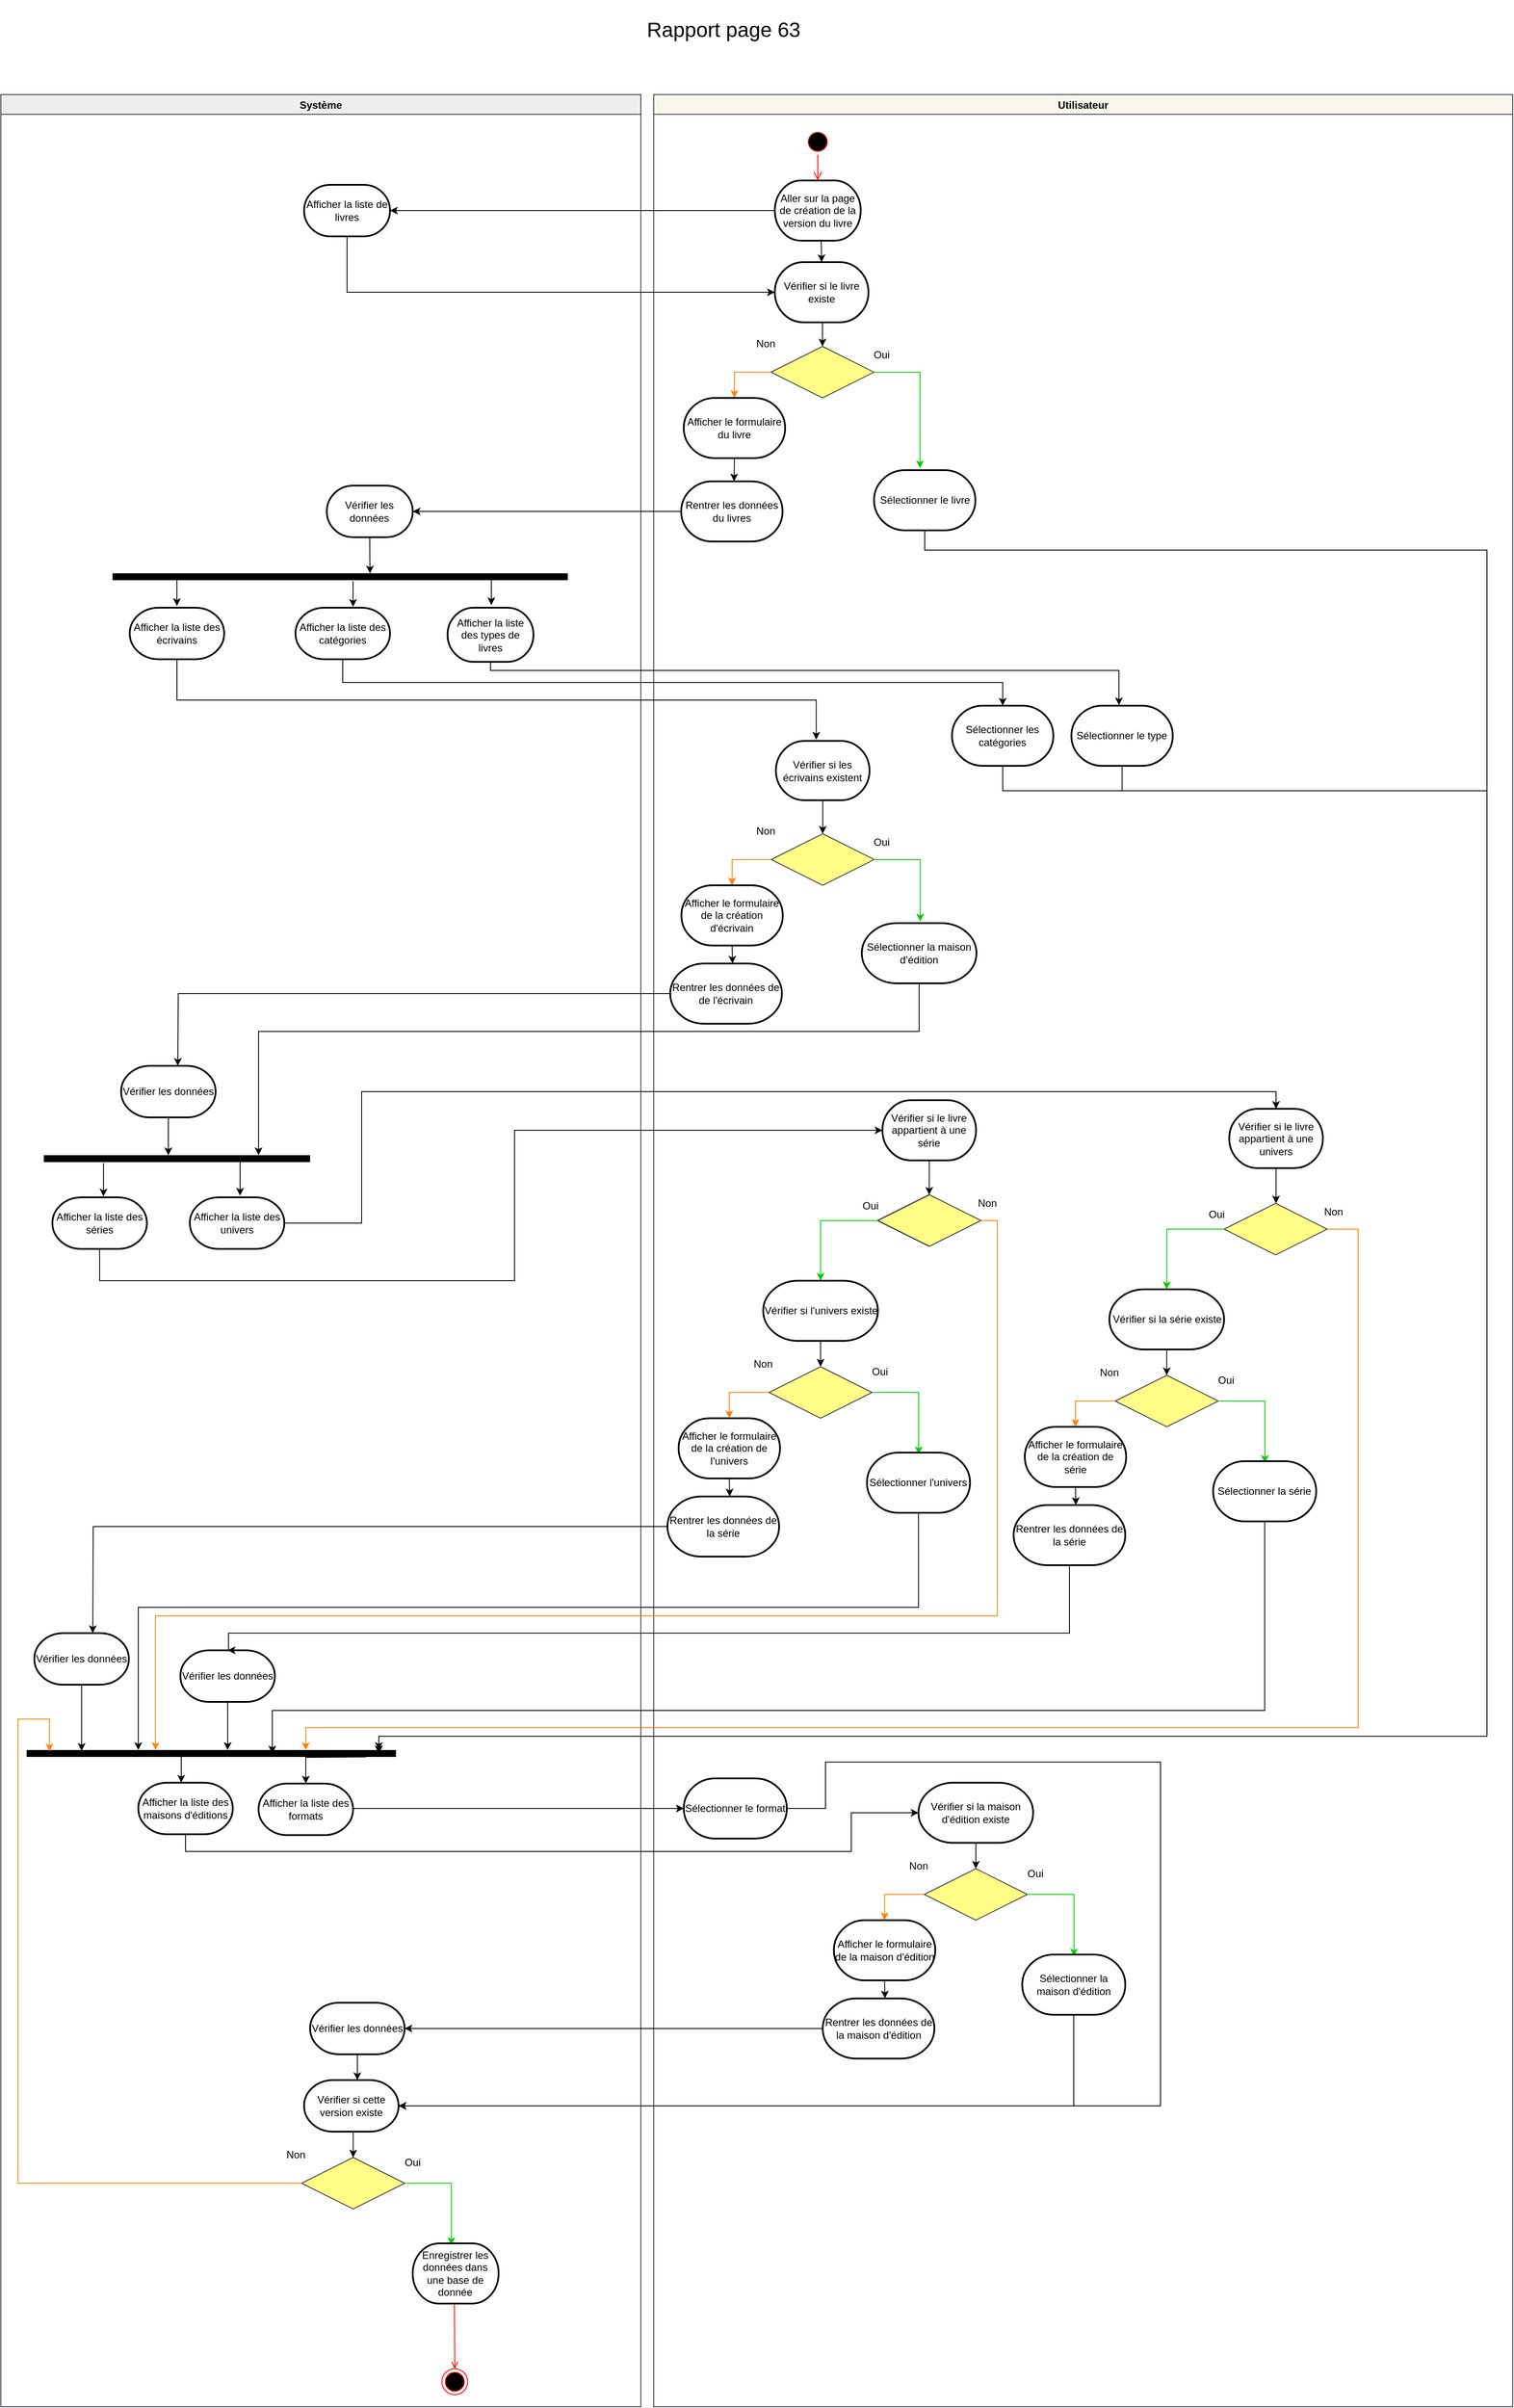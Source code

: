 <mxfile version="20.8.23" type="github">
  <diagram id="vqC2mFW4HvGlkNuLK0up" name="Page-1">
    <mxGraphModel dx="3012" dy="809" grid="1" gridSize="10" guides="1" tooltips="1" connect="1" arrows="1" fold="1" page="1" pageScale="1" pageWidth="1169" pageHeight="1654" math="0" shadow="0">
      <root>
        <mxCell id="0" />
        <mxCell id="1" parent="0" />
        <mxCell id="XFr-2iS9YjRfgRAXZtEG-104" value="Système" style="swimlane;strokeWidth=1;startSize=23;fillColor=#eeeeee;strokeColor=#36393d;gradientColor=none;swimlaneFillColor=default;" parent="1" vertex="1">
          <mxGeometry x="-130" y="280" width="745" height="2690" as="geometry" />
        </mxCell>
        <mxCell id="-LpXlav8uHPvm0gaR7sH-255" value="Afficher la liste de livres" style="strokeWidth=2;html=1;shape=mxgraph.flowchart.terminator;whiteSpace=wrap;" parent="XFr-2iS9YjRfgRAXZtEG-104" vertex="1">
          <mxGeometry x="353" y="105" width="100" height="60" as="geometry" />
        </mxCell>
        <mxCell id="SMSk38Dg5xrXoP6J3pRU-22" style="edgeStyle=orthogonalEdgeStyle;rounded=0;orthogonalLoop=1;jettySize=auto;html=1;exitX=0.5;exitY=1;exitDx=0;exitDy=0;exitPerimeter=0;" parent="XFr-2iS9YjRfgRAXZtEG-104" source="SMSk38Dg5xrXoP6J3pRU-20" edge="1">
          <mxGeometry relative="1" as="geometry">
            <mxPoint x="429.765" y="557" as="targetPoint" />
          </mxGeometry>
        </mxCell>
        <mxCell id="SMSk38Dg5xrXoP6J3pRU-20" value="Vérifier les données" style="strokeWidth=2;html=1;shape=mxgraph.flowchart.terminator;whiteSpace=wrap;" parent="XFr-2iS9YjRfgRAXZtEG-104" vertex="1">
          <mxGeometry x="379.45" y="455" width="100" height="60" as="geometry" />
        </mxCell>
        <mxCell id="SMSk38Dg5xrXoP6J3pRU-23" value="" style="line;strokeWidth=8;fillColor=none;align=left;verticalAlign=middle;spacingTop=-1;spacingLeft=3;spacingRight=3;rotatable=0;labelPosition=right;points=[];portConstraint=eastwest;" parent="XFr-2iS9YjRfgRAXZtEG-104" vertex="1">
          <mxGeometry x="130" y="557" width="530" height="8" as="geometry" />
        </mxCell>
        <mxCell id="SMSk38Dg5xrXoP6J3pRU-24" value="Afficher la liste des écrivains" style="strokeWidth=2;html=1;shape=mxgraph.flowchart.terminator;whiteSpace=wrap;" parent="XFr-2iS9YjRfgRAXZtEG-104" vertex="1">
          <mxGeometry x="150" y="597" width="110" height="60" as="geometry" />
        </mxCell>
        <mxCell id="SMSk38Dg5xrXoP6J3pRU-25" value="Afficher la liste des catégories" style="strokeWidth=2;html=1;shape=mxgraph.flowchart.terminator;whiteSpace=wrap;" parent="XFr-2iS9YjRfgRAXZtEG-104" vertex="1">
          <mxGeometry x="343" y="597" width="110" height="60" as="geometry" />
        </mxCell>
        <mxCell id="SMSk38Dg5xrXoP6J3pRU-27" value="Afficher la liste des types de livres" style="strokeWidth=2;html=1;shape=mxgraph.flowchart.terminator;whiteSpace=wrap;" parent="XFr-2iS9YjRfgRAXZtEG-104" vertex="1">
          <mxGeometry x="520" y="597" width="100" height="63" as="geometry" />
        </mxCell>
        <mxCell id="SMSk38Dg5xrXoP6J3pRU-31" style="edgeStyle=orthogonalEdgeStyle;rounded=0;orthogonalLoop=1;jettySize=auto;html=1;" parent="XFr-2iS9YjRfgRAXZtEG-104" edge="1">
          <mxGeometry relative="1" as="geometry">
            <mxPoint x="204.92" y="595" as="targetPoint" />
            <mxPoint x="204.92" y="565" as="sourcePoint" />
            <Array as="points">
              <mxPoint x="204.92" y="595" />
            </Array>
          </mxGeometry>
        </mxCell>
        <mxCell id="SMSk38Dg5xrXoP6J3pRU-85" value="" style="line;strokeWidth=8;fillColor=none;align=left;verticalAlign=middle;spacingTop=-1;spacingLeft=3;spacingRight=3;rotatable=0;labelPosition=right;points=[];portConstraint=eastwest;" parent="XFr-2iS9YjRfgRAXZtEG-104" vertex="1">
          <mxGeometry x="50" y="1234" width="310" height="8" as="geometry" />
        </mxCell>
        <mxCell id="SMSk38Dg5xrXoP6J3pRU-90" value="Afficher la liste des séries" style="strokeWidth=2;html=1;shape=mxgraph.flowchart.terminator;whiteSpace=wrap;" parent="XFr-2iS9YjRfgRAXZtEG-104" vertex="1">
          <mxGeometry x="60" y="1283" width="110" height="60" as="geometry" />
        </mxCell>
        <mxCell id="SMSk38Dg5xrXoP6J3pRU-89" value="Afficher la liste des univers" style="strokeWidth=2;html=1;shape=mxgraph.flowchart.terminator;whiteSpace=wrap;" parent="XFr-2iS9YjRfgRAXZtEG-104" vertex="1">
          <mxGeometry x="220" y="1283" width="110" height="60" as="geometry" />
        </mxCell>
        <mxCell id="SMSk38Dg5xrXoP6J3pRU-91" style="edgeStyle=orthogonalEdgeStyle;rounded=0;orthogonalLoop=1;jettySize=auto;html=1;entryX=0.5;entryY=0;entryDx=0;entryDy=0;" parent="XFr-2iS9YjRfgRAXZtEG-104" edge="1">
          <mxGeometry relative="1" as="geometry">
            <mxPoint x="119.48" y="1243" as="sourcePoint" />
            <mxPoint x="119.48" y="1282" as="targetPoint" />
            <Array as="points">
              <mxPoint x="119" y="1253" />
              <mxPoint x="119" y="1253" />
            </Array>
          </mxGeometry>
        </mxCell>
        <mxCell id="SMSk38Dg5xrXoP6J3pRU-131" value="" style="line;strokeWidth=8;fillColor=none;align=left;verticalAlign=middle;spacingTop=-1;spacingLeft=3;spacingRight=3;rotatable=0;labelPosition=right;points=[];portConstraint=eastwest;" parent="XFr-2iS9YjRfgRAXZtEG-104" vertex="1">
          <mxGeometry x="30" y="1926" width="430" height="8" as="geometry" />
        </mxCell>
        <mxCell id="SMSk38Dg5xrXoP6J3pRU-28" value="Afficher la liste des maisons d&#39;éditions" style="strokeWidth=2;html=1;shape=mxgraph.flowchart.terminator;whiteSpace=wrap;" parent="XFr-2iS9YjRfgRAXZtEG-104" vertex="1">
          <mxGeometry x="160" y="1964" width="110" height="60" as="geometry" />
        </mxCell>
        <mxCell id="SMSk38Dg5xrXoP6J3pRU-26" value="Afficher la liste des formats" style="strokeWidth=2;html=1;shape=mxgraph.flowchart.terminator;whiteSpace=wrap;" parent="XFr-2iS9YjRfgRAXZtEG-104" vertex="1">
          <mxGeometry x="300" y="1965" width="110" height="60" as="geometry" />
        </mxCell>
        <mxCell id="SMSk38Dg5xrXoP6J3pRU-132" style="edgeStyle=orthogonalEdgeStyle;rounded=0;orthogonalLoop=1;jettySize=auto;html=1;entryX=0.5;entryY=0;entryDx=0;entryDy=0;" parent="XFr-2iS9YjRfgRAXZtEG-104" edge="1">
          <mxGeometry relative="1" as="geometry">
            <mxPoint x="210" y="1934" as="sourcePoint" />
            <mxPoint x="210" y="1964" as="targetPoint" />
            <Array as="points">
              <mxPoint x="210" y="1954" />
              <mxPoint x="210" y="1954" />
            </Array>
          </mxGeometry>
        </mxCell>
        <mxCell id="SMSk38Dg5xrXoP6J3pRU-150" style="edgeStyle=orthogonalEdgeStyle;rounded=0;orthogonalLoop=1;jettySize=auto;html=1;exitX=0.5;exitY=1;exitDx=0;exitDy=0;exitPerimeter=0;" parent="XFr-2iS9YjRfgRAXZtEG-104" source="SMSk38Dg5xrXoP6J3pRU-149" edge="1">
          <mxGeometry relative="1" as="geometry">
            <mxPoint x="195" y="1234" as="targetPoint" />
            <mxPoint x="135" y="1194" as="sourcePoint" />
            <Array as="points">
              <mxPoint x="195" y="1234" />
            </Array>
          </mxGeometry>
        </mxCell>
        <mxCell id="SMSk38Dg5xrXoP6J3pRU-149" value="Vérifier les données" style="strokeWidth=2;html=1;shape=mxgraph.flowchart.terminator;whiteSpace=wrap;" parent="XFr-2iS9YjRfgRAXZtEG-104" vertex="1">
          <mxGeometry x="140" y="1130" width="110" height="60" as="geometry" />
        </mxCell>
        <mxCell id="SMSk38Dg5xrXoP6J3pRU-152" style="edgeStyle=orthogonalEdgeStyle;rounded=0;orthogonalLoop=1;jettySize=auto;html=1;exitX=0.5;exitY=1;exitDx=0;exitDy=0;exitPerimeter=0;" parent="XFr-2iS9YjRfgRAXZtEG-104" source="SMSk38Dg5xrXoP6J3pRU-151" edge="1">
          <mxGeometry relative="1" as="geometry">
            <mxPoint x="264" y="1926" as="targetPoint" />
            <mxPoint x="264" y="1876" as="sourcePoint" />
          </mxGeometry>
        </mxCell>
        <mxCell id="SMSk38Dg5xrXoP6J3pRU-151" value="Vérifier les données" style="strokeWidth=2;html=1;shape=mxgraph.flowchart.terminator;whiteSpace=wrap;" parent="XFr-2iS9YjRfgRAXZtEG-104" vertex="1">
          <mxGeometry x="209" y="1810" width="110" height="60" as="geometry" />
        </mxCell>
        <mxCell id="SMSk38Dg5xrXoP6J3pRU-156" style="edgeStyle=orthogonalEdgeStyle;rounded=0;orthogonalLoop=1;jettySize=auto;html=1;" parent="XFr-2iS9YjRfgRAXZtEG-104" edge="1">
          <mxGeometry relative="1" as="geometry">
            <mxPoint x="94" y="1927" as="targetPoint" />
            <mxPoint x="94" y="1850" as="sourcePoint" />
            <Array as="points">
              <mxPoint x="94" y="1917" />
              <mxPoint x="94" y="1917" />
            </Array>
          </mxGeometry>
        </mxCell>
        <mxCell id="SMSk38Dg5xrXoP6J3pRU-153" value="Vérifier les données" style="strokeWidth=2;html=1;shape=mxgraph.flowchart.terminator;whiteSpace=wrap;" parent="XFr-2iS9YjRfgRAXZtEG-104" vertex="1">
          <mxGeometry x="39" y="1790" width="110" height="60" as="geometry" />
        </mxCell>
        <mxCell id="SMSk38Dg5xrXoP6J3pRU-161" style="edgeStyle=orthogonalEdgeStyle;rounded=0;orthogonalLoop=1;jettySize=auto;html=1;" parent="XFr-2iS9YjRfgRAXZtEG-104" source="SMSk38Dg5xrXoP6J3pRU-158" edge="1">
          <mxGeometry relative="1" as="geometry">
            <mxPoint x="415" y="2310" as="targetPoint" />
          </mxGeometry>
        </mxCell>
        <mxCell id="SMSk38Dg5xrXoP6J3pRU-158" value="Vérifier les données" style="strokeWidth=2;html=1;shape=mxgraph.flowchart.terminator;whiteSpace=wrap;" parent="XFr-2iS9YjRfgRAXZtEG-104" vertex="1">
          <mxGeometry x="360" y="2220" width="110" height="60" as="geometry" />
        </mxCell>
        <mxCell id="SMSk38Dg5xrXoP6J3pRU-160" value="Vérifier si cette version existe" style="strokeWidth=2;html=1;shape=mxgraph.flowchart.terminator;whiteSpace=wrap;" parent="XFr-2iS9YjRfgRAXZtEG-104" vertex="1">
          <mxGeometry x="353" y="2310" width="110" height="60" as="geometry" />
        </mxCell>
        <mxCell id="SMSk38Dg5xrXoP6J3pRU-180" value="" style="shape=rhombus;perimeter=rhombusPerimeter;whiteSpace=wrap;html=1;align=center;fillColor=#ffff88;strokeColor=#36393d;" parent="XFr-2iS9YjRfgRAXZtEG-104" vertex="1">
          <mxGeometry x="350.13" y="2400" width="120" height="60" as="geometry" />
        </mxCell>
        <mxCell id="SMSk38Dg5xrXoP6J3pRU-181" style="edgeStyle=orthogonalEdgeStyle;rounded=0;orthogonalLoop=1;jettySize=auto;html=1;entryX=0.5;entryY=0;entryDx=0;entryDy=0;" parent="XFr-2iS9YjRfgRAXZtEG-104" target="SMSk38Dg5xrXoP6J3pRU-180" edge="1">
          <mxGeometry relative="1" as="geometry">
            <mxPoint x="410.13" y="2370" as="sourcePoint" />
          </mxGeometry>
        </mxCell>
        <mxCell id="SMSk38Dg5xrXoP6J3pRU-182" value="Oui" style="text;html=1;align=center;verticalAlign=middle;resizable=0;points=[];autosize=1;strokeColor=none;fillColor=none;" parent="XFr-2iS9YjRfgRAXZtEG-104" vertex="1">
          <mxGeometry x="464.13" y="2396" width="30" height="20" as="geometry" />
        </mxCell>
        <mxCell id="SMSk38Dg5xrXoP6J3pRU-183" style="edgeStyle=orthogonalEdgeStyle;rounded=0;orthogonalLoop=1;jettySize=auto;html=1;endArrow=classic;endFill=1;strokeColor=#00CC00;exitX=1;exitY=0.5;exitDx=0;exitDy=0;" parent="XFr-2iS9YjRfgRAXZtEG-104" edge="1">
          <mxGeometry relative="1" as="geometry">
            <mxPoint x="524.38" y="2502" as="targetPoint" />
            <Array as="points">
              <mxPoint x="524.38" y="2430" />
              <mxPoint x="524.38" y="2502" />
            </Array>
            <mxPoint x="471.13" y="2430" as="sourcePoint" />
          </mxGeometry>
        </mxCell>
        <mxCell id="SMSk38Dg5xrXoP6J3pRU-185" value="Non" style="text;html=1;align=center;verticalAlign=middle;resizable=0;points=[];autosize=1;strokeColor=none;fillColor=none;" parent="XFr-2iS9YjRfgRAXZtEG-104" vertex="1">
          <mxGeometry x="322.88" y="2387" width="40" height="20" as="geometry" />
        </mxCell>
        <mxCell id="SMSk38Dg5xrXoP6J3pRU-187" style="edgeStyle=orthogonalEdgeStyle;rounded=0;orthogonalLoop=1;jettySize=auto;html=1;endArrow=classic;endFill=1;strokeColor=#FF8000;exitX=0;exitY=0.5;exitDx=0;exitDy=0;entryX=0.062;entryY=0.208;entryDx=0;entryDy=0;entryPerimeter=0;" parent="XFr-2iS9YjRfgRAXZtEG-104" target="SMSk38Dg5xrXoP6J3pRU-131" edge="1">
          <mxGeometry relative="1" as="geometry">
            <mxPoint x="349.63" y="2430" as="sourcePoint" />
            <mxPoint x="30" y="1957.333" as="targetPoint" />
            <Array as="points">
              <mxPoint x="20" y="2430" />
              <mxPoint x="20" y="1890" />
              <mxPoint x="57" y="1890" />
            </Array>
          </mxGeometry>
        </mxCell>
        <mxCell id="SMSk38Dg5xrXoP6J3pRU-190" value="Enregistrer les données dans une base de donnée" style="strokeWidth=2;html=1;shape=mxgraph.flowchart.terminator;whiteSpace=wrap;" parent="XFr-2iS9YjRfgRAXZtEG-104" vertex="1">
          <mxGeometry x="479.45" y="2500" width="100" height="70" as="geometry" />
        </mxCell>
        <mxCell id="XFr-2iS9YjRfgRAXZtEG-103" value="Utilisateur" style="swimlane;strokeWidth=1;startSize=23;fillColor=#f9f7ed;strokeColor=#36393d;swimlaneFillColor=default;" parent="1" vertex="1">
          <mxGeometry x="630" y="280" width="1000" height="2690" as="geometry" />
        </mxCell>
        <mxCell id="-LpXlav8uHPvm0gaR7sH-252" value="" style="ellipse;html=1;shape=startState;fillColor=#000000;strokeColor=#ff0000;" parent="XFr-2iS9YjRfgRAXZtEG-103" vertex="1">
          <mxGeometry x="176" y="40" width="30" height="30" as="geometry" />
        </mxCell>
        <mxCell id="-LpXlav8uHPvm0gaR7sH-254" value="Aller sur la page de création de la version du livre" style="strokeWidth=2;html=1;shape=mxgraph.flowchart.terminator;whiteSpace=wrap;" parent="XFr-2iS9YjRfgRAXZtEG-103" vertex="1">
          <mxGeometry x="141" y="100" width="100" height="70" as="geometry" />
        </mxCell>
        <mxCell id="-LpXlav8uHPvm0gaR7sH-253" value="" style="edgeStyle=orthogonalEdgeStyle;html=1;verticalAlign=bottom;endArrow=open;endSize=8;strokeColor=#ff0000;rounded=0;entryX=0.5;entryY=0;entryDx=0;entryDy=0;entryPerimeter=0;" parent="XFr-2iS9YjRfgRAXZtEG-103" source="-LpXlav8uHPvm0gaR7sH-252" target="-LpXlav8uHPvm0gaR7sH-254" edge="1">
          <mxGeometry relative="1" as="geometry">
            <mxPoint x="-14" y="90" as="targetPoint" />
          </mxGeometry>
        </mxCell>
        <mxCell id="-LpXlav8uHPvm0gaR7sH-261" style="edgeStyle=orthogonalEdgeStyle;rounded=0;orthogonalLoop=1;jettySize=auto;html=1;exitX=0.5;exitY=1;exitDx=0;exitDy=0;exitPerimeter=0;" parent="XFr-2iS9YjRfgRAXZtEG-103" edge="1">
          <mxGeometry relative="1" as="geometry">
            <mxPoint x="328" y="180" as="sourcePoint" />
            <mxPoint x="328" y="180" as="targetPoint" />
          </mxGeometry>
        </mxCell>
        <mxCell id="SMSk38Dg5xrXoP6J3pRU-1" value="Vérifier si le livre existe" style="strokeWidth=2;html=1;shape=mxgraph.flowchart.terminator;whiteSpace=wrap;" parent="XFr-2iS9YjRfgRAXZtEG-103" vertex="1">
          <mxGeometry x="141" y="195" width="109" height="70" as="geometry" />
        </mxCell>
        <mxCell id="SMSk38Dg5xrXoP6J3pRU-6" style="edgeStyle=orthogonalEdgeStyle;rounded=0;orthogonalLoop=1;jettySize=auto;html=1;exitX=0.5;exitY=1;exitDx=0;exitDy=0;exitPerimeter=0;entryX=0.5;entryY=0;entryDx=0;entryDy=0;entryPerimeter=0;" parent="XFr-2iS9YjRfgRAXZtEG-103" target="SMSk38Dg5xrXoP6J3pRU-1" edge="1">
          <mxGeometry relative="1" as="geometry">
            <mxPoint x="195" y="170" as="sourcePoint" />
          </mxGeometry>
        </mxCell>
        <mxCell id="SMSk38Dg5xrXoP6J3pRU-13" value="" style="shape=rhombus;perimeter=rhombusPerimeter;whiteSpace=wrap;html=1;align=center;fillColor=#ffff88;strokeColor=#36393d;" parent="XFr-2iS9YjRfgRAXZtEG-103" vertex="1">
          <mxGeometry x="136.5" y="293" width="120" height="60" as="geometry" />
        </mxCell>
        <mxCell id="SMSk38Dg5xrXoP6J3pRU-14" value="" style="edgeStyle=orthogonalEdgeStyle;rounded=0;orthogonalLoop=1;jettySize=auto;html=1;exitX=0.5;exitY=1;exitDx=0;exitDy=0;exitPerimeter=0;entryX=0.5;entryY=0;entryDx=0;entryDy=0;entryPerimeter=0;startArrow=none;endArrow=classic;endFill=1;" parent="XFr-2iS9YjRfgRAXZtEG-103" target="SMSk38Dg5xrXoP6J3pRU-13" edge="1">
          <mxGeometry relative="1" as="geometry">
            <mxPoint x="192" y="265" as="sourcePoint" />
            <mxPoint x="357" y="872" as="targetPoint" />
          </mxGeometry>
        </mxCell>
        <mxCell id="SMSk38Dg5xrXoP6J3pRU-15" value="Non" style="text;html=1;align=center;verticalAlign=middle;resizable=0;points=[];autosize=1;strokeColor=none;fillColor=none;" parent="XFr-2iS9YjRfgRAXZtEG-103" vertex="1">
          <mxGeometry x="110" y="280" width="40" height="20" as="geometry" />
        </mxCell>
        <mxCell id="SMSk38Dg5xrXoP6J3pRU-19" value="Rentrer les données du livres" style="strokeWidth=2;html=1;shape=mxgraph.flowchart.terminator;whiteSpace=wrap;" parent="XFr-2iS9YjRfgRAXZtEG-103" vertex="1">
          <mxGeometry x="32" y="450" width="118" height="70" as="geometry" />
        </mxCell>
        <mxCell id="SMSk38Dg5xrXoP6J3pRU-18" style="edgeStyle=orthogonalEdgeStyle;rounded=0;orthogonalLoop=1;jettySize=auto;html=1;endArrow=classic;endFill=1;strokeColor=#FF8000;exitX=0;exitY=0.5;exitDx=0;exitDy=0;entryX=0.5;entryY=0;entryDx=0;entryDy=0;entryPerimeter=0;" parent="XFr-2iS9YjRfgRAXZtEG-103" source="SMSk38Dg5xrXoP6J3pRU-13" target="SMSk38Dg5xrXoP6J3pRU-80" edge="1">
          <mxGeometry relative="1" as="geometry">
            <mxPoint x="140" y="330" as="sourcePoint" />
            <mxPoint x="40" y="323" as="targetPoint" />
            <Array as="points">
              <mxPoint x="94" y="323" />
            </Array>
          </mxGeometry>
        </mxCell>
        <mxCell id="SMSk38Dg5xrXoP6J3pRU-16" value="Oui" style="text;html=1;align=center;verticalAlign=middle;resizable=0;points=[];autosize=1;strokeColor=none;fillColor=none;" parent="XFr-2iS9YjRfgRAXZtEG-103" vertex="1">
          <mxGeometry x="250" y="293" width="30" height="20" as="geometry" />
        </mxCell>
        <mxCell id="SMSk38Dg5xrXoP6J3pRU-17" style="edgeStyle=orthogonalEdgeStyle;rounded=0;orthogonalLoop=1;jettySize=auto;html=1;endArrow=classic;endFill=1;strokeColor=#00CC00;exitX=1;exitY=0.5;exitDx=0;exitDy=0;entryX=0.453;entryY=-0.032;entryDx=0;entryDy=0;entryPerimeter=0;" parent="XFr-2iS9YjRfgRAXZtEG-103" source="SMSk38Dg5xrXoP6J3pRU-13" target="SMSk38Dg5xrXoP6J3pRU-56" edge="1">
          <mxGeometry relative="1" as="geometry">
            <mxPoint x="310" y="390" as="targetPoint" />
            <Array as="points">
              <mxPoint x="310" y="323" />
            </Array>
            <mxPoint x="260" y="320" as="sourcePoint" />
          </mxGeometry>
        </mxCell>
        <mxCell id="SMSk38Dg5xrXoP6J3pRU-56" value="Sélectionner le livre" style="strokeWidth=2;html=1;shape=mxgraph.flowchart.terminator;whiteSpace=wrap;" parent="XFr-2iS9YjRfgRAXZtEG-103" vertex="1">
          <mxGeometry x="256.5" y="437" width="118" height="70" as="geometry" />
        </mxCell>
        <mxCell id="SMSk38Dg5xrXoP6J3pRU-78" style="edgeStyle=orthogonalEdgeStyle;rounded=0;orthogonalLoop=1;jettySize=auto;html=1;entryX=0.5;entryY=0;entryDx=0;entryDy=0;" parent="XFr-2iS9YjRfgRAXZtEG-103" source="SMSk38Dg5xrXoP6J3pRU-58" target="SMSk38Dg5xrXoP6J3pRU-71" edge="1">
          <mxGeometry relative="1" as="geometry" />
        </mxCell>
        <mxCell id="SMSk38Dg5xrXoP6J3pRU-58" value="Vérifier si les écrivains existent" style="strokeWidth=2;html=1;shape=mxgraph.flowchart.terminator;whiteSpace=wrap;" parent="XFr-2iS9YjRfgRAXZtEG-103" vertex="1">
          <mxGeometry x="142.25" y="752" width="109" height="69" as="geometry" />
        </mxCell>
        <mxCell id="SMSk38Dg5xrXoP6J3pRU-71" value="" style="shape=rhombus;perimeter=rhombusPerimeter;whiteSpace=wrap;html=1;align=center;fillColor=#ffff88;strokeColor=#36393d;" parent="XFr-2iS9YjRfgRAXZtEG-103" vertex="1">
          <mxGeometry x="136.75" y="860" width="120" height="60" as="geometry" />
        </mxCell>
        <mxCell id="SMSk38Dg5xrXoP6J3pRU-72" value="Non" style="text;html=1;align=center;verticalAlign=middle;resizable=0;points=[];autosize=1;strokeColor=none;fillColor=none;" parent="XFr-2iS9YjRfgRAXZtEG-103" vertex="1">
          <mxGeometry x="110.25" y="847" width="40" height="20" as="geometry" />
        </mxCell>
        <mxCell id="SMSk38Dg5xrXoP6J3pRU-86" style="edgeStyle=orthogonalEdgeStyle;rounded=0;orthogonalLoop=1;jettySize=auto;html=1;" parent="XFr-2iS9YjRfgRAXZtEG-103" source="SMSk38Dg5xrXoP6J3pRU-73" edge="1">
          <mxGeometry relative="1" as="geometry">
            <mxPoint x="-554" y="1130" as="targetPoint" />
          </mxGeometry>
        </mxCell>
        <mxCell id="SMSk38Dg5xrXoP6J3pRU-73" value="Rentrer les données de de l&#39;écrivain" style="strokeWidth=2;html=1;shape=mxgraph.flowchart.terminator;whiteSpace=wrap;" parent="XFr-2iS9YjRfgRAXZtEG-103" vertex="1">
          <mxGeometry x="19.25" y="1011" width="130" height="70" as="geometry" />
        </mxCell>
        <mxCell id="SMSk38Dg5xrXoP6J3pRU-74" style="edgeStyle=orthogonalEdgeStyle;rounded=0;orthogonalLoop=1;jettySize=auto;html=1;endArrow=classic;endFill=1;strokeColor=#FF8000;exitX=0;exitY=0.5;exitDx=0;exitDy=0;entryX=0.5;entryY=0;entryDx=0;entryDy=0;entryPerimeter=0;" parent="XFr-2iS9YjRfgRAXZtEG-103" source="SMSk38Dg5xrXoP6J3pRU-71" target="SMSk38Dg5xrXoP6J3pRU-83" edge="1">
          <mxGeometry relative="1" as="geometry">
            <mxPoint x="140.25" y="897" as="sourcePoint" />
            <mxPoint x="91.25" y="911" as="targetPoint" />
            <Array as="points">
              <mxPoint x="91.25" y="890" />
            </Array>
          </mxGeometry>
        </mxCell>
        <mxCell id="SMSk38Dg5xrXoP6J3pRU-75" value="Oui" style="text;html=1;align=center;verticalAlign=middle;resizable=0;points=[];autosize=1;strokeColor=none;fillColor=none;" parent="XFr-2iS9YjRfgRAXZtEG-103" vertex="1">
          <mxGeometry x="250.25" y="860" width="30" height="20" as="geometry" />
        </mxCell>
        <mxCell id="SMSk38Dg5xrXoP6J3pRU-76" style="edgeStyle=orthogonalEdgeStyle;rounded=0;orthogonalLoop=1;jettySize=auto;html=1;endArrow=classic;endFill=1;strokeColor=#00CC00;exitX=1;exitY=0.5;exitDx=0;exitDy=0;" parent="XFr-2iS9YjRfgRAXZtEG-103" source="SMSk38Dg5xrXoP6J3pRU-71" edge="1">
          <mxGeometry relative="1" as="geometry">
            <mxPoint x="310.25" y="962" as="targetPoint" />
            <Array as="points">
              <mxPoint x="310.25" y="890" />
              <mxPoint x="310.25" y="962" />
            </Array>
            <mxPoint x="260.25" y="887" as="sourcePoint" />
          </mxGeometry>
        </mxCell>
        <mxCell id="SMSk38Dg5xrXoP6J3pRU-77" value="Sélectionner la maison d’édition" style="strokeWidth=2;html=1;shape=mxgraph.flowchart.terminator;whiteSpace=wrap;" parent="XFr-2iS9YjRfgRAXZtEG-103" vertex="1">
          <mxGeometry x="242.25" y="964" width="133.5" height="70" as="geometry" />
        </mxCell>
        <mxCell id="SMSk38Dg5xrXoP6J3pRU-81" style="edgeStyle=orthogonalEdgeStyle;rounded=0;orthogonalLoop=1;jettySize=auto;html=1;exitX=0.5;exitY=1;exitDx=0;exitDy=0;exitPerimeter=0;" parent="XFr-2iS9YjRfgRAXZtEG-103" source="SMSk38Dg5xrXoP6J3pRU-80" edge="1">
          <mxGeometry relative="1" as="geometry">
            <mxPoint x="93.565" y="450" as="targetPoint" />
          </mxGeometry>
        </mxCell>
        <mxCell id="SMSk38Dg5xrXoP6J3pRU-80" value="Afficher le formulaire du livre" style="strokeWidth=2;html=1;shape=mxgraph.flowchart.terminator;whiteSpace=wrap;" parent="XFr-2iS9YjRfgRAXZtEG-103" vertex="1">
          <mxGeometry x="35" y="353" width="118" height="70" as="geometry" />
        </mxCell>
        <mxCell id="SMSk38Dg5xrXoP6J3pRU-84" style="edgeStyle=orthogonalEdgeStyle;rounded=0;orthogonalLoop=1;jettySize=auto;html=1;exitX=0.5;exitY=1;exitDx=0;exitDy=0;exitPerimeter=0;" parent="XFr-2iS9YjRfgRAXZtEG-103" source="SMSk38Dg5xrXoP6J3pRU-83" edge="1">
          <mxGeometry relative="1" as="geometry">
            <mxPoint x="91.75" y="1011" as="targetPoint" />
          </mxGeometry>
        </mxCell>
        <mxCell id="SMSk38Dg5xrXoP6J3pRU-83" value="Afficher le formulaire de la création d&#39;écrivain" style="strokeWidth=2;html=1;shape=mxgraph.flowchart.terminator;whiteSpace=wrap;" parent="XFr-2iS9YjRfgRAXZtEG-103" vertex="1">
          <mxGeometry x="32.25" y="920" width="118" height="70" as="geometry" />
        </mxCell>
        <mxCell id="SMSk38Dg5xrXoP6J3pRU-98" style="edgeStyle=orthogonalEdgeStyle;rounded=0;orthogonalLoop=1;jettySize=auto;html=1;" parent="XFr-2iS9YjRfgRAXZtEG-103" source="SMSk38Dg5xrXoP6J3pRU-94" edge="1">
          <mxGeometry relative="1" as="geometry">
            <mxPoint x="320.75" y="1280" as="targetPoint" />
          </mxGeometry>
        </mxCell>
        <mxCell id="SMSk38Dg5xrXoP6J3pRU-94" value="Vérifier si le livre appartient à une série" style="strokeWidth=2;html=1;shape=mxgraph.flowchart.terminator;whiteSpace=wrap;" parent="XFr-2iS9YjRfgRAXZtEG-103" vertex="1">
          <mxGeometry x="266.25" y="1170" width="109" height="70" as="geometry" />
        </mxCell>
        <mxCell id="SMSk38Dg5xrXoP6J3pRU-99" style="edgeStyle=orthogonalEdgeStyle;rounded=0;orthogonalLoop=1;jettySize=auto;html=1;" parent="XFr-2iS9YjRfgRAXZtEG-103" source="SMSk38Dg5xrXoP6J3pRU-95" edge="1">
          <mxGeometry relative="1" as="geometry">
            <mxPoint x="724.5" y="1290" as="targetPoint" />
          </mxGeometry>
        </mxCell>
        <mxCell id="SMSk38Dg5xrXoP6J3pRU-95" value="Vérifier si le livre appartient à une univers" style="strokeWidth=2;html=1;shape=mxgraph.flowchart.terminator;whiteSpace=wrap;" parent="XFr-2iS9YjRfgRAXZtEG-103" vertex="1">
          <mxGeometry x="670" y="1180" width="109" height="69" as="geometry" />
        </mxCell>
        <mxCell id="SMSk38Dg5xrXoP6J3pRU-96" value="" style="shape=rhombus;perimeter=rhombusPerimeter;whiteSpace=wrap;html=1;align=center;fillColor=#ffff88;strokeColor=#36393d;" parent="XFr-2iS9YjRfgRAXZtEG-103" vertex="1">
          <mxGeometry x="260.25" y="1280" width="120" height="60" as="geometry" />
        </mxCell>
        <mxCell id="SMSk38Dg5xrXoP6J3pRU-97" value="" style="shape=rhombus;perimeter=rhombusPerimeter;whiteSpace=wrap;html=1;align=center;fillColor=#ffff88;strokeColor=#36393d;" parent="XFr-2iS9YjRfgRAXZtEG-103" vertex="1">
          <mxGeometry x="664" y="1290" width="120" height="60" as="geometry" />
        </mxCell>
        <mxCell id="SMSk38Dg5xrXoP6J3pRU-100" value="Oui" style="text;html=1;align=center;verticalAlign=middle;resizable=0;points=[];autosize=1;strokeColor=none;fillColor=none;" parent="XFr-2iS9YjRfgRAXZtEG-103" vertex="1">
          <mxGeometry x="640" y="1293" width="30" height="20" as="geometry" />
        </mxCell>
        <mxCell id="SMSk38Dg5xrXoP6J3pRU-101" style="edgeStyle=orthogonalEdgeStyle;rounded=0;orthogonalLoop=1;jettySize=auto;html=1;endArrow=classic;endFill=1;strokeColor=#00CC00;exitX=0;exitY=0.5;exitDx=0;exitDy=0;entryX=0.5;entryY=0;entryDx=0;entryDy=0;entryPerimeter=0;" parent="XFr-2iS9YjRfgRAXZtEG-103" source="SMSk38Dg5xrXoP6J3pRU-97" target="SMSk38Dg5xrXoP6J3pRU-102" edge="1">
          <mxGeometry relative="1" as="geometry">
            <mxPoint x="837.25" y="1392" as="targetPoint" />
            <Array as="points">
              <mxPoint x="597" y="1320" />
            </Array>
            <mxPoint x="784" y="1320" as="sourcePoint" />
          </mxGeometry>
        </mxCell>
        <mxCell id="SMSk38Dg5xrXoP6J3pRU-104" style="edgeStyle=orthogonalEdgeStyle;rounded=0;orthogonalLoop=1;jettySize=auto;html=1;entryX=0.5;entryY=0;entryDx=0;entryDy=0;" parent="XFr-2iS9YjRfgRAXZtEG-103" source="SMSk38Dg5xrXoP6J3pRU-102" target="SMSk38Dg5xrXoP6J3pRU-103" edge="1">
          <mxGeometry relative="1" as="geometry" />
        </mxCell>
        <mxCell id="SMSk38Dg5xrXoP6J3pRU-102" value="Vérifier si la série existe" style="strokeWidth=2;html=1;shape=mxgraph.flowchart.terminator;whiteSpace=wrap;" parent="XFr-2iS9YjRfgRAXZtEG-103" vertex="1">
          <mxGeometry x="530.5" y="1390" width="133.5" height="70" as="geometry" />
        </mxCell>
        <mxCell id="SMSk38Dg5xrXoP6J3pRU-103" value="" style="shape=rhombus;perimeter=rhombusPerimeter;whiteSpace=wrap;html=1;align=center;fillColor=#ffff88;strokeColor=#36393d;" parent="XFr-2iS9YjRfgRAXZtEG-103" vertex="1">
          <mxGeometry x="537.25" y="1490" width="120" height="60" as="geometry" />
        </mxCell>
        <mxCell id="SMSk38Dg5xrXoP6J3pRU-105" value="Oui" style="text;html=1;align=center;verticalAlign=middle;resizable=0;points=[];autosize=1;strokeColor=none;fillColor=none;" parent="XFr-2iS9YjRfgRAXZtEG-103" vertex="1">
          <mxGeometry x="651.25" y="1486" width="30" height="20" as="geometry" />
        </mxCell>
        <mxCell id="SMSk38Dg5xrXoP6J3pRU-106" style="edgeStyle=orthogonalEdgeStyle;rounded=0;orthogonalLoop=1;jettySize=auto;html=1;endArrow=classic;endFill=1;strokeColor=#00CC00;exitX=1;exitY=0.5;exitDx=0;exitDy=0;" parent="XFr-2iS9YjRfgRAXZtEG-103" edge="1">
          <mxGeometry relative="1" as="geometry">
            <mxPoint x="711.5" y="1592" as="targetPoint" />
            <Array as="points">
              <mxPoint x="711.5" y="1520" />
              <mxPoint x="711.5" y="1592" />
            </Array>
            <mxPoint x="658.25" y="1520" as="sourcePoint" />
          </mxGeometry>
        </mxCell>
        <mxCell id="SMSk38Dg5xrXoP6J3pRU-148" style="edgeStyle=orthogonalEdgeStyle;rounded=0;orthogonalLoop=1;jettySize=auto;html=1;" parent="XFr-2iS9YjRfgRAXZtEG-103" source="SMSk38Dg5xrXoP6J3pRU-107" edge="1">
          <mxGeometry relative="1" as="geometry">
            <mxPoint x="-444" y="1930" as="targetPoint" />
            <Array as="points">
              <mxPoint x="711" y="1880" />
              <mxPoint x="-444" y="1880" />
            </Array>
          </mxGeometry>
        </mxCell>
        <mxCell id="SMSk38Dg5xrXoP6J3pRU-107" value="Sélectionner la série" style="strokeWidth=2;html=1;shape=mxgraph.flowchart.terminator;whiteSpace=wrap;" parent="XFr-2iS9YjRfgRAXZtEG-103" vertex="1">
          <mxGeometry x="651.25" y="1590" width="120" height="70" as="geometry" />
        </mxCell>
        <mxCell id="SMSk38Dg5xrXoP6J3pRU-108" value="Non" style="text;html=1;align=center;verticalAlign=middle;resizable=0;points=[];autosize=1;strokeColor=none;fillColor=none;" parent="XFr-2iS9YjRfgRAXZtEG-103" vertex="1">
          <mxGeometry x="510" y="1477" width="40" height="20" as="geometry" />
        </mxCell>
        <mxCell id="SMSk38Dg5xrXoP6J3pRU-109" value="Rentrer les données de la série" style="strokeWidth=2;html=1;shape=mxgraph.flowchart.terminator;whiteSpace=wrap;" parent="XFr-2iS9YjRfgRAXZtEG-103" vertex="1">
          <mxGeometry x="419" y="1641" width="130" height="70" as="geometry" />
        </mxCell>
        <mxCell id="SMSk38Dg5xrXoP6J3pRU-110" style="edgeStyle=orthogonalEdgeStyle;rounded=0;orthogonalLoop=1;jettySize=auto;html=1;endArrow=classic;endFill=1;strokeColor=#FF8000;exitX=0;exitY=0.5;exitDx=0;exitDy=0;entryX=0.5;entryY=0;entryDx=0;entryDy=0;entryPerimeter=0;" parent="XFr-2iS9YjRfgRAXZtEG-103" target="SMSk38Dg5xrXoP6J3pRU-112" edge="1">
          <mxGeometry relative="1" as="geometry">
            <mxPoint x="536.75" y="1520" as="sourcePoint" />
            <mxPoint x="491" y="1541" as="targetPoint" />
            <Array as="points">
              <mxPoint x="491" y="1520" />
            </Array>
          </mxGeometry>
        </mxCell>
        <mxCell id="SMSk38Dg5xrXoP6J3pRU-111" style="edgeStyle=orthogonalEdgeStyle;rounded=0;orthogonalLoop=1;jettySize=auto;html=1;exitX=0.5;exitY=1;exitDx=0;exitDy=0;exitPerimeter=0;" parent="XFr-2iS9YjRfgRAXZtEG-103" source="SMSk38Dg5xrXoP6J3pRU-112" edge="1">
          <mxGeometry relative="1" as="geometry">
            <mxPoint x="491.5" y="1641" as="targetPoint" />
          </mxGeometry>
        </mxCell>
        <mxCell id="SMSk38Dg5xrXoP6J3pRU-112" value="Afficher le formulaire de la création de série" style="strokeWidth=2;html=1;shape=mxgraph.flowchart.terminator;whiteSpace=wrap;" parent="XFr-2iS9YjRfgRAXZtEG-103" vertex="1">
          <mxGeometry x="432" y="1550" width="118" height="70" as="geometry" />
        </mxCell>
        <mxCell id="SMSk38Dg5xrXoP6J3pRU-113" value="Non" style="text;html=1;align=center;verticalAlign=middle;resizable=0;points=[];autosize=1;strokeColor=none;fillColor=none;" parent="XFr-2iS9YjRfgRAXZtEG-103" vertex="1">
          <mxGeometry x="771.25" y="1290" width="40" height="20" as="geometry" />
        </mxCell>
        <mxCell id="SMSk38Dg5xrXoP6J3pRU-114" style="edgeStyle=orthogonalEdgeStyle;rounded=0;orthogonalLoop=1;jettySize=auto;html=1;endArrow=classic;endFill=1;strokeColor=#FF8000;" parent="XFr-2iS9YjRfgRAXZtEG-103" target="SMSk38Dg5xrXoP6J3pRU-131" edge="1">
          <mxGeometry relative="1" as="geometry">
            <mxPoint x="784" y="1320" as="sourcePoint" />
            <mxPoint x="784" y="1404" as="targetPoint" />
            <Array as="points">
              <mxPoint x="820" y="1320" />
              <mxPoint x="820" y="1900" />
              <mxPoint x="-405" y="1900" />
            </Array>
          </mxGeometry>
        </mxCell>
        <mxCell id="SMSk38Dg5xrXoP6J3pRU-49" value="Sélectionner le format" style="strokeWidth=2;html=1;shape=mxgraph.flowchart.terminator;whiteSpace=wrap;" parent="XFr-2iS9YjRfgRAXZtEG-103" vertex="1">
          <mxGeometry x="35" y="1959" width="120" height="70" as="geometry" />
        </mxCell>
        <mxCell id="SMSk38Dg5xrXoP6J3pRU-136" value="Vérifier si la maison d&#39;édition existe" style="strokeWidth=2;html=1;shape=mxgraph.flowchart.terminator;whiteSpace=wrap;" parent="XFr-2iS9YjRfgRAXZtEG-103" vertex="1">
          <mxGeometry x="308.25" y="1964" width="133.5" height="70" as="geometry" />
        </mxCell>
        <mxCell id="SMSk38Dg5xrXoP6J3pRU-137" value="" style="shape=rhombus;perimeter=rhombusPerimeter;whiteSpace=wrap;html=1;align=center;fillColor=#ffff88;strokeColor=#36393d;" parent="XFr-2iS9YjRfgRAXZtEG-103" vertex="1">
          <mxGeometry x="315" y="2064" width="120" height="60" as="geometry" />
        </mxCell>
        <mxCell id="SMSk38Dg5xrXoP6J3pRU-135" style="edgeStyle=orthogonalEdgeStyle;rounded=0;orthogonalLoop=1;jettySize=auto;html=1;entryX=0.5;entryY=0;entryDx=0;entryDy=0;" parent="XFr-2iS9YjRfgRAXZtEG-103" source="SMSk38Dg5xrXoP6J3pRU-136" target="SMSk38Dg5xrXoP6J3pRU-137" edge="1">
          <mxGeometry relative="1" as="geometry" />
        </mxCell>
        <mxCell id="SMSk38Dg5xrXoP6J3pRU-138" value="Oui" style="text;html=1;align=center;verticalAlign=middle;resizable=0;points=[];autosize=1;strokeColor=none;fillColor=none;" parent="XFr-2iS9YjRfgRAXZtEG-103" vertex="1">
          <mxGeometry x="429" y="2060" width="30" height="20" as="geometry" />
        </mxCell>
        <mxCell id="SMSk38Dg5xrXoP6J3pRU-139" style="edgeStyle=orthogonalEdgeStyle;rounded=0;orthogonalLoop=1;jettySize=auto;html=1;endArrow=classic;endFill=1;strokeColor=#00CC00;exitX=1;exitY=0.5;exitDx=0;exitDy=0;" parent="XFr-2iS9YjRfgRAXZtEG-103" edge="1">
          <mxGeometry relative="1" as="geometry">
            <mxPoint x="489.25" y="2166" as="targetPoint" />
            <Array as="points">
              <mxPoint x="489.25" y="2094" />
              <mxPoint x="489.25" y="2166" />
            </Array>
            <mxPoint x="436" y="2094" as="sourcePoint" />
          </mxGeometry>
        </mxCell>
        <mxCell id="SMSk38Dg5xrXoP6J3pRU-140" value="Sélectionner la maison d&#39;édition" style="strokeWidth=2;html=1;shape=mxgraph.flowchart.terminator;whiteSpace=wrap;" parent="XFr-2iS9YjRfgRAXZtEG-103" vertex="1">
          <mxGeometry x="429" y="2164" width="120" height="70" as="geometry" />
        </mxCell>
        <mxCell id="SMSk38Dg5xrXoP6J3pRU-141" value="Non" style="text;html=1;align=center;verticalAlign=middle;resizable=0;points=[];autosize=1;strokeColor=none;fillColor=none;" parent="XFr-2iS9YjRfgRAXZtEG-103" vertex="1">
          <mxGeometry x="287.75" y="2051" width="40" height="20" as="geometry" />
        </mxCell>
        <mxCell id="SMSk38Dg5xrXoP6J3pRU-159" style="edgeStyle=orthogonalEdgeStyle;rounded=0;orthogonalLoop=1;jettySize=auto;html=1;" parent="XFr-2iS9YjRfgRAXZtEG-103" source="SMSk38Dg5xrXoP6J3pRU-142" edge="1">
          <mxGeometry relative="1" as="geometry">
            <mxPoint x="-290" y="2250" as="targetPoint" />
          </mxGeometry>
        </mxCell>
        <mxCell id="SMSk38Dg5xrXoP6J3pRU-142" value="Rentrer les données de la maison d&#39;édition" style="strokeWidth=2;html=1;shape=mxgraph.flowchart.terminator;whiteSpace=wrap;" parent="XFr-2iS9YjRfgRAXZtEG-103" vertex="1">
          <mxGeometry x="196.75" y="2215" width="130" height="70" as="geometry" />
        </mxCell>
        <mxCell id="SMSk38Dg5xrXoP6J3pRU-143" style="edgeStyle=orthogonalEdgeStyle;rounded=0;orthogonalLoop=1;jettySize=auto;html=1;endArrow=classic;endFill=1;strokeColor=#FF8000;exitX=0;exitY=0.5;exitDx=0;exitDy=0;entryX=0.5;entryY=0;entryDx=0;entryDy=0;entryPerimeter=0;" parent="XFr-2iS9YjRfgRAXZtEG-103" target="SMSk38Dg5xrXoP6J3pRU-145" edge="1">
          <mxGeometry relative="1" as="geometry">
            <mxPoint x="314.5" y="2094" as="sourcePoint" />
            <mxPoint x="268.75" y="2115" as="targetPoint" />
            <Array as="points">
              <mxPoint x="268.75" y="2094" />
            </Array>
          </mxGeometry>
        </mxCell>
        <mxCell id="SMSk38Dg5xrXoP6J3pRU-144" style="edgeStyle=orthogonalEdgeStyle;rounded=0;orthogonalLoop=1;jettySize=auto;html=1;exitX=0.5;exitY=1;exitDx=0;exitDy=0;exitPerimeter=0;" parent="XFr-2iS9YjRfgRAXZtEG-103" source="SMSk38Dg5xrXoP6J3pRU-145" edge="1">
          <mxGeometry relative="1" as="geometry">
            <mxPoint x="269.25" y="2215" as="targetPoint" />
          </mxGeometry>
        </mxCell>
        <mxCell id="SMSk38Dg5xrXoP6J3pRU-145" value="Afficher le formulaire de la maison d&#39;édition" style="strokeWidth=2;html=1;shape=mxgraph.flowchart.terminator;whiteSpace=wrap;" parent="XFr-2iS9YjRfgRAXZtEG-103" vertex="1">
          <mxGeometry x="209.75" y="2124" width="118" height="70" as="geometry" />
        </mxCell>
        <mxCell id="XFr-2iS9YjRfgRAXZtEG-105" style="edgeStyle=orthogonalEdgeStyle;rounded=0;orthogonalLoop=1;jettySize=auto;html=1;entryX=1;entryY=0.5;entryDx=0;entryDy=0;entryPerimeter=0;endArrow=classic;endFill=1;" parent="1" source="-LpXlav8uHPvm0gaR7sH-254" target="-LpXlav8uHPvm0gaR7sH-255" edge="1">
          <mxGeometry relative="1" as="geometry" />
        </mxCell>
        <mxCell id="SMSk38Dg5xrXoP6J3pRU-21" style="edgeStyle=orthogonalEdgeStyle;rounded=0;orthogonalLoop=1;jettySize=auto;html=1;exitX=0;exitY=0.5;exitDx=0;exitDy=0;exitPerimeter=0;entryX=1;entryY=0.5;entryDx=0;entryDy=0;entryPerimeter=0;" parent="1" source="SMSk38Dg5xrXoP6J3pRU-19" target="SMSk38Dg5xrXoP6J3pRU-20" edge="1">
          <mxGeometry relative="1" as="geometry" />
        </mxCell>
        <mxCell id="SMSk38Dg5xrXoP6J3pRU-33" style="edgeStyle=orthogonalEdgeStyle;rounded=0;orthogonalLoop=1;jettySize=auto;html=1;" parent="1" edge="1">
          <mxGeometry relative="1" as="geometry">
            <mxPoint x="280" y="876" as="targetPoint" />
            <mxPoint x="280" y="846" as="sourcePoint" />
            <Array as="points">
              <mxPoint x="280" y="876" />
            </Array>
          </mxGeometry>
        </mxCell>
        <mxCell id="SMSk38Dg5xrXoP6J3pRU-48" style="edgeStyle=orthogonalEdgeStyle;rounded=0;orthogonalLoop=1;jettySize=auto;html=1;" parent="1" edge="1">
          <mxGeometry relative="1" as="geometry">
            <mxPoint x="441" y="874" as="targetPoint" />
            <mxPoint x="441" y="844" as="sourcePoint" />
            <Array as="points">
              <mxPoint x="441" y="874" />
            </Array>
          </mxGeometry>
        </mxCell>
        <mxCell id="SMSk38Dg5xrXoP6J3pRU-52" style="edgeStyle=orthogonalEdgeStyle;rounded=0;orthogonalLoop=1;jettySize=auto;html=1;exitX=0.5;exitY=1;exitDx=0;exitDy=0;exitPerimeter=0;entryX=0.469;entryY=-0.008;entryDx=0;entryDy=0;entryPerimeter=0;" parent="1" source="SMSk38Dg5xrXoP6J3pRU-27" target="SMSk38Dg5xrXoP6J3pRU-50" edge="1">
          <mxGeometry relative="1" as="geometry">
            <Array as="points">
              <mxPoint x="440" y="950" />
              <mxPoint x="1172" y="950" />
            </Array>
          </mxGeometry>
        </mxCell>
        <mxCell id="SMSk38Dg5xrXoP6J3pRU-55" style="edgeStyle=orthogonalEdgeStyle;rounded=0;orthogonalLoop=1;jettySize=auto;html=1;exitX=0.5;exitY=1;exitDx=0;exitDy=0;exitPerimeter=0;" parent="1" source="SMSk38Dg5xrXoP6J3pRU-25" target="SMSk38Dg5xrXoP6J3pRU-51" edge="1">
          <mxGeometry relative="1" as="geometry" />
        </mxCell>
        <mxCell id="SMSk38Dg5xrXoP6J3pRU-57" style="edgeStyle=orthogonalEdgeStyle;rounded=0;orthogonalLoop=1;jettySize=auto;html=1;" parent="1" source="SMSk38Dg5xrXoP6J3pRU-56" edge="1">
          <mxGeometry relative="1" as="geometry">
            <mxPoint x="310" y="2210" as="targetPoint" />
            <Array as="points">
              <mxPoint x="946" y="810" />
              <mxPoint x="1600" y="810" />
              <mxPoint x="1600" y="2190" />
              <mxPoint x="310" y="2190" />
            </Array>
          </mxGeometry>
        </mxCell>
        <mxCell id="6lrpFn_9t4CuSeWkkYaP-2" style="edgeStyle=orthogonalEdgeStyle;rounded=0;orthogonalLoop=1;jettySize=auto;html=1;" parent="1" source="SMSk38Dg5xrXoP6J3pRU-51" edge="1">
          <mxGeometry relative="1" as="geometry">
            <mxPoint x="310" y="2210" as="targetPoint" />
            <Array as="points">
              <mxPoint x="1036" y="1090" />
              <mxPoint x="1600" y="1090" />
              <mxPoint x="1600" y="2190" />
              <mxPoint x="310" y="2190" />
            </Array>
          </mxGeometry>
        </mxCell>
        <mxCell id="SMSk38Dg5xrXoP6J3pRU-51" value="Sélectionner les catégories" style="strokeWidth=2;html=1;shape=mxgraph.flowchart.terminator;whiteSpace=wrap;" parent="1" vertex="1">
          <mxGeometry x="977.25" y="991" width="118" height="70" as="geometry" />
        </mxCell>
        <mxCell id="SMSk38Dg5xrXoP6J3pRU-88" style="edgeStyle=orthogonalEdgeStyle;rounded=0;orthogonalLoop=1;jettySize=auto;html=1;exitX=0.5;exitY=1;exitDx=0;exitDy=0;exitPerimeter=0;" parent="1" source="SMSk38Dg5xrXoP6J3pRU-50" target="SMSk38Dg5xrXoP6J3pRU-131" edge="1">
          <mxGeometry relative="1" as="geometry">
            <mxPoint x="310" y="2200" as="targetPoint" />
            <Array as="points">
              <mxPoint x="1175" y="1090" />
              <mxPoint x="1600" y="1090" />
              <mxPoint x="1600" y="2190" />
              <mxPoint x="310" y="2190" />
            </Array>
          </mxGeometry>
        </mxCell>
        <mxCell id="SMSk38Dg5xrXoP6J3pRU-50" value="Sélectionner le type" style="strokeWidth=2;html=1;shape=mxgraph.flowchart.terminator;whiteSpace=wrap;" parent="1" vertex="1">
          <mxGeometry x="1116.25" y="991" width="118" height="70" as="geometry" />
        </mxCell>
        <mxCell id="SMSk38Dg5xrXoP6J3pRU-82" style="edgeStyle=orthogonalEdgeStyle;rounded=0;orthogonalLoop=1;jettySize=auto;html=1;exitX=0.5;exitY=1;exitDx=0;exitDy=0;exitPerimeter=0;entryX=0.431;entryY=-0.022;entryDx=0;entryDy=0;entryPerimeter=0;" parent="1" source="SMSk38Dg5xrXoP6J3pRU-24" target="SMSk38Dg5xrXoP6J3pRU-58" edge="1">
          <mxGeometry relative="1" as="geometry" />
        </mxCell>
        <mxCell id="SMSk38Dg5xrXoP6J3pRU-87" style="edgeStyle=orthogonalEdgeStyle;rounded=0;orthogonalLoop=1;jettySize=auto;html=1;exitX=0.5;exitY=1;exitDx=0;exitDy=0;exitPerimeter=0;" parent="1" source="SMSk38Dg5xrXoP6J3pRU-77" target="SMSk38Dg5xrXoP6J3pRU-85" edge="1">
          <mxGeometry relative="1" as="geometry">
            <mxPoint x="170" y="1390" as="targetPoint" />
            <Array as="points">
              <mxPoint x="939" y="1370" />
              <mxPoint x="170" y="1370" />
            </Array>
          </mxGeometry>
        </mxCell>
        <mxCell id="SMSk38Dg5xrXoP6J3pRU-92" style="edgeStyle=orthogonalEdgeStyle;rounded=0;orthogonalLoop=1;jettySize=auto;html=1;entryX=0.5;entryY=0;entryDx=0;entryDy=0;" parent="1" edge="1">
          <mxGeometry relative="1" as="geometry">
            <mxPoint x="148.48" y="1522" as="sourcePoint" />
            <mxPoint x="148.48" y="1561" as="targetPoint" />
            <Array as="points">
              <mxPoint x="148" y="1532" />
              <mxPoint x="148" y="1532" />
            </Array>
          </mxGeometry>
        </mxCell>
        <mxCell id="SMSk38Dg5xrXoP6J3pRU-115" value="" style="shape=rhombus;perimeter=rhombusPerimeter;whiteSpace=wrap;html=1;align=center;fillColor=#ffff88;strokeColor=#36393d;" parent="1" vertex="1">
          <mxGeometry x="891" y="1560" width="120" height="60" as="geometry" />
        </mxCell>
        <mxCell id="SMSk38Dg5xrXoP6J3pRU-116" value="Oui" style="text;html=1;align=center;verticalAlign=middle;resizable=0;points=[];autosize=1;strokeColor=none;fillColor=none;" parent="1" vertex="1">
          <mxGeometry x="867" y="1563" width="30" height="20" as="geometry" />
        </mxCell>
        <mxCell id="SMSk38Dg5xrXoP6J3pRU-117" style="edgeStyle=orthogonalEdgeStyle;rounded=0;orthogonalLoop=1;jettySize=auto;html=1;endArrow=classic;endFill=1;strokeColor=#00CC00;exitX=0;exitY=0.5;exitDx=0;exitDy=0;entryX=0.5;entryY=0;entryDx=0;entryDy=0;entryPerimeter=0;" parent="1" source="SMSk38Dg5xrXoP6J3pRU-115" target="SMSk38Dg5xrXoP6J3pRU-119" edge="1">
          <mxGeometry relative="1" as="geometry">
            <mxPoint x="1064.25" y="1662" as="targetPoint" />
            <Array as="points">
              <mxPoint x="824" y="1590" />
            </Array>
            <mxPoint x="1011" y="1590" as="sourcePoint" />
          </mxGeometry>
        </mxCell>
        <mxCell id="SMSk38Dg5xrXoP6J3pRU-118" style="edgeStyle=orthogonalEdgeStyle;rounded=0;orthogonalLoop=1;jettySize=auto;html=1;entryX=0.5;entryY=0;entryDx=0;entryDy=0;" parent="1" source="SMSk38Dg5xrXoP6J3pRU-119" target="SMSk38Dg5xrXoP6J3pRU-120" edge="1">
          <mxGeometry relative="1" as="geometry" />
        </mxCell>
        <mxCell id="SMSk38Dg5xrXoP6J3pRU-119" value="Vérifier si l&#39;univers existe" style="strokeWidth=2;html=1;shape=mxgraph.flowchart.terminator;whiteSpace=wrap;" parent="1" vertex="1">
          <mxGeometry x="757.5" y="1660" width="133.5" height="70" as="geometry" />
        </mxCell>
        <mxCell id="SMSk38Dg5xrXoP6J3pRU-120" value="" style="shape=rhombus;perimeter=rhombusPerimeter;whiteSpace=wrap;html=1;align=center;fillColor=#ffff88;strokeColor=#36393d;" parent="1" vertex="1">
          <mxGeometry x="764.25" y="1760" width="120" height="60" as="geometry" />
        </mxCell>
        <mxCell id="SMSk38Dg5xrXoP6J3pRU-121" value="Oui" style="text;html=1;align=center;verticalAlign=middle;resizable=0;points=[];autosize=1;strokeColor=none;fillColor=none;" parent="1" vertex="1">
          <mxGeometry x="878.25" y="1756" width="30" height="20" as="geometry" />
        </mxCell>
        <mxCell id="SMSk38Dg5xrXoP6J3pRU-122" style="edgeStyle=orthogonalEdgeStyle;rounded=0;orthogonalLoop=1;jettySize=auto;html=1;endArrow=classic;endFill=1;strokeColor=#00CC00;exitX=1;exitY=0.5;exitDx=0;exitDy=0;" parent="1" edge="1">
          <mxGeometry relative="1" as="geometry">
            <mxPoint x="938.5" y="1862" as="targetPoint" />
            <Array as="points">
              <mxPoint x="938.5" y="1790" />
              <mxPoint x="938.5" y="1862" />
            </Array>
            <mxPoint x="885.25" y="1790" as="sourcePoint" />
          </mxGeometry>
        </mxCell>
        <mxCell id="SMSk38Dg5xrXoP6J3pRU-146" style="edgeStyle=orthogonalEdgeStyle;rounded=0;orthogonalLoop=1;jettySize=auto;html=1;exitX=0.5;exitY=1;exitDx=0;exitDy=0;exitPerimeter=0;" parent="1" source="SMSk38Dg5xrXoP6J3pRU-123" target="SMSk38Dg5xrXoP6J3pRU-131" edge="1">
          <mxGeometry relative="1" as="geometry">
            <mxPoint y="2190" as="targetPoint" />
            <Array as="points">
              <mxPoint x="938" y="2040" />
              <mxPoint x="30" y="2040" />
            </Array>
          </mxGeometry>
        </mxCell>
        <mxCell id="SMSk38Dg5xrXoP6J3pRU-123" value="Sélectionner l&#39;univers" style="strokeWidth=2;html=1;shape=mxgraph.flowchart.terminator;whiteSpace=wrap;" parent="1" vertex="1">
          <mxGeometry x="878.25" y="1860" width="120" height="70" as="geometry" />
        </mxCell>
        <mxCell id="SMSk38Dg5xrXoP6J3pRU-124" value="Non" style="text;html=1;align=center;verticalAlign=middle;resizable=0;points=[];autosize=1;strokeColor=none;fillColor=none;" parent="1" vertex="1">
          <mxGeometry x="737" y="1747" width="40" height="20" as="geometry" />
        </mxCell>
        <mxCell id="SMSk38Dg5xrXoP6J3pRU-154" style="edgeStyle=orthogonalEdgeStyle;rounded=0;orthogonalLoop=1;jettySize=auto;html=1;" parent="1" source="SMSk38Dg5xrXoP6J3pRU-125" edge="1">
          <mxGeometry relative="1" as="geometry">
            <mxPoint x="-22.963" y="2070" as="targetPoint" />
          </mxGeometry>
        </mxCell>
        <mxCell id="SMSk38Dg5xrXoP6J3pRU-125" value="Rentrer les données de la série" style="strokeWidth=2;html=1;shape=mxgraph.flowchart.terminator;whiteSpace=wrap;" parent="1" vertex="1">
          <mxGeometry x="646" y="1911" width="130" height="70" as="geometry" />
        </mxCell>
        <mxCell id="SMSk38Dg5xrXoP6J3pRU-126" style="edgeStyle=orthogonalEdgeStyle;rounded=0;orthogonalLoop=1;jettySize=auto;html=1;endArrow=classic;endFill=1;strokeColor=#FF8000;exitX=0;exitY=0.5;exitDx=0;exitDy=0;entryX=0.5;entryY=0;entryDx=0;entryDy=0;entryPerimeter=0;" parent="1" target="SMSk38Dg5xrXoP6J3pRU-128" edge="1">
          <mxGeometry relative="1" as="geometry">
            <mxPoint x="763.75" y="1790" as="sourcePoint" />
            <mxPoint x="718" y="1811" as="targetPoint" />
            <Array as="points">
              <mxPoint x="718" y="1790" />
            </Array>
          </mxGeometry>
        </mxCell>
        <mxCell id="SMSk38Dg5xrXoP6J3pRU-127" style="edgeStyle=orthogonalEdgeStyle;rounded=0;orthogonalLoop=1;jettySize=auto;html=1;exitX=0.5;exitY=1;exitDx=0;exitDy=0;exitPerimeter=0;" parent="1" source="SMSk38Dg5xrXoP6J3pRU-128" edge="1">
          <mxGeometry relative="1" as="geometry">
            <mxPoint x="718.5" y="1911" as="targetPoint" />
          </mxGeometry>
        </mxCell>
        <mxCell id="SMSk38Dg5xrXoP6J3pRU-128" value="Afficher le formulaire de la création de l&#39;univers" style="strokeWidth=2;html=1;shape=mxgraph.flowchart.terminator;whiteSpace=wrap;" parent="1" vertex="1">
          <mxGeometry x="659" y="1820" width="118" height="70" as="geometry" />
        </mxCell>
        <mxCell id="SMSk38Dg5xrXoP6J3pRU-129" value="Non" style="text;html=1;align=center;verticalAlign=middle;resizable=0;points=[];autosize=1;strokeColor=none;fillColor=none;" parent="1" vertex="1">
          <mxGeometry x="998.25" y="1560" width="40" height="20" as="geometry" />
        </mxCell>
        <mxCell id="SMSk38Dg5xrXoP6J3pRU-130" style="edgeStyle=orthogonalEdgeStyle;rounded=0;orthogonalLoop=1;jettySize=auto;html=1;endArrow=classic;endFill=1;strokeColor=#FF8000;" parent="1" target="SMSk38Dg5xrXoP6J3pRU-131" edge="1">
          <mxGeometry relative="1" as="geometry">
            <mxPoint x="1011" y="1590" as="sourcePoint" />
            <mxPoint x="120" y="2060" as="targetPoint" />
            <Array as="points">
              <mxPoint x="1030" y="1590" />
              <mxPoint x="1030" y="2050" />
              <mxPoint x="50" y="2050" />
            </Array>
          </mxGeometry>
        </mxCell>
        <mxCell id="SMSk38Dg5xrXoP6J3pRU-54" style="edgeStyle=orthogonalEdgeStyle;rounded=0;orthogonalLoop=1;jettySize=auto;html=1;exitX=1;exitY=0.5;exitDx=0;exitDy=0;exitPerimeter=0;entryX=0;entryY=0.5;entryDx=0;entryDy=0;entryPerimeter=0;" parent="1" source="SMSk38Dg5xrXoP6J3pRU-26" target="SMSk38Dg5xrXoP6J3pRU-49" edge="1">
          <mxGeometry relative="1" as="geometry">
            <mxPoint x="720" y="2324" as="targetPoint" />
            <Array as="points">
              <mxPoint x="350" y="2274" />
              <mxPoint x="665" y="2274" />
            </Array>
          </mxGeometry>
        </mxCell>
        <mxCell id="SMSk38Dg5xrXoP6J3pRU-133" style="edgeStyle=orthogonalEdgeStyle;rounded=0;orthogonalLoop=1;jettySize=auto;html=1;entryX=0.5;entryY=0;entryDx=0;entryDy=0;entryPerimeter=0;" parent="1" target="SMSk38Dg5xrXoP6J3pRU-26" edge="1">
          <mxGeometry relative="1" as="geometry">
            <mxPoint x="295" y="2214" as="sourcePoint" />
            <mxPoint x="295" y="2244" as="targetPoint" />
            <Array as="points" />
          </mxGeometry>
        </mxCell>
        <mxCell id="SMSk38Dg5xrXoP6J3pRU-147" style="edgeStyle=orthogonalEdgeStyle;rounded=0;orthogonalLoop=1;jettySize=auto;html=1;entryX=0.5;entryY=0;entryDx=0;entryDy=0;entryPerimeter=0;" parent="1" source="SMSk38Dg5xrXoP6J3pRU-109" target="SMSk38Dg5xrXoP6J3pRU-151" edge="1">
          <mxGeometry relative="1" as="geometry">
            <mxPoint x="600" y="2070" as="targetPoint" />
            <Array as="points">
              <mxPoint x="1114" y="2070" />
              <mxPoint x="135" y="2070" />
            </Array>
          </mxGeometry>
        </mxCell>
        <mxCell id="SMSk38Dg5xrXoP6J3pRU-157" style="edgeStyle=orthogonalEdgeStyle;rounded=0;orthogonalLoop=1;jettySize=auto;html=1;exitX=0.5;exitY=1;exitDx=0;exitDy=0;exitPerimeter=0;entryX=0;entryY=0.5;entryDx=0;entryDy=0;entryPerimeter=0;" parent="1" source="SMSk38Dg5xrXoP6J3pRU-28" target="SMSk38Dg5xrXoP6J3pRU-136" edge="1">
          <mxGeometry relative="1" as="geometry">
            <Array as="points">
              <mxPoint x="85" y="2324" />
              <mxPoint x="860" y="2324" />
              <mxPoint x="860" y="2279" />
            </Array>
          </mxGeometry>
        </mxCell>
        <mxCell id="SMSk38Dg5xrXoP6J3pRU-191" style="edgeStyle=orthogonalEdgeStyle;rounded=0;orthogonalLoop=1;jettySize=auto;html=1;entryX=1;entryY=0.5;entryDx=0;entryDy=0;entryPerimeter=0;" parent="1" source="SMSk38Dg5xrXoP6J3pRU-140" target="SMSk38Dg5xrXoP6J3pRU-160" edge="1">
          <mxGeometry relative="1" as="geometry">
            <Array as="points">
              <mxPoint x="1119" y="2620" />
            </Array>
          </mxGeometry>
        </mxCell>
        <mxCell id="SMSk38Dg5xrXoP6J3pRU-195" value="" style="ellipse;html=1;shape=endState;fillColor=#000000;strokeColor=#ff0000;" parent="1" vertex="1">
          <mxGeometry x="383.45" y="2926" width="30" height="30" as="geometry" />
        </mxCell>
        <mxCell id="SMSk38Dg5xrXoP6J3pRU-196" style="edgeStyle=orthogonalEdgeStyle;rounded=0;orthogonalLoop=1;jettySize=auto;html=1;endArrow=open;endFill=0;exitX=0.5;exitY=1;exitDx=0;exitDy=0;exitPerimeter=0;strokeColor=#FF0000;" parent="1" target="SMSk38Dg5xrXoP6J3pRU-195" edge="1">
          <mxGeometry relative="1" as="geometry">
            <mxPoint x="398" y="2850" as="sourcePoint" />
          </mxGeometry>
        </mxCell>
        <mxCell id="6lrpFn_9t4CuSeWkkYaP-3" style="edgeStyle=orthogonalEdgeStyle;rounded=0;orthogonalLoop=1;jettySize=auto;html=1;entryX=0;entryY=0.5;entryDx=0;entryDy=0;entryPerimeter=0;" parent="1" source="-LpXlav8uHPvm0gaR7sH-255" target="SMSk38Dg5xrXoP6J3pRU-1" edge="1">
          <mxGeometry relative="1" as="geometry">
            <Array as="points">
              <mxPoint x="273" y="510" />
            </Array>
          </mxGeometry>
        </mxCell>
        <mxCell id="6lrpFn_9t4CuSeWkkYaP-4" style="edgeStyle=orthogonalEdgeStyle;rounded=0;orthogonalLoop=1;jettySize=auto;html=1;entryX=0.5;entryY=0;entryDx=0;entryDy=0;entryPerimeter=0;exitX=1;exitY=0.5;exitDx=0;exitDy=0;exitPerimeter=0;" parent="1" source="SMSk38Dg5xrXoP6J3pRU-89" target="SMSk38Dg5xrXoP6J3pRU-95" edge="1">
          <mxGeometry relative="1" as="geometry">
            <Array as="points">
              <mxPoint x="290" y="1593" />
              <mxPoint x="290" y="1440" />
              <mxPoint x="1355" y="1440" />
            </Array>
          </mxGeometry>
        </mxCell>
        <mxCell id="6lrpFn_9t4CuSeWkkYaP-5" style="edgeStyle=orthogonalEdgeStyle;rounded=0;orthogonalLoop=1;jettySize=auto;html=1;entryX=0;entryY=0.5;entryDx=0;entryDy=0;entryPerimeter=0;" parent="1" source="SMSk38Dg5xrXoP6J3pRU-90" target="SMSk38Dg5xrXoP6J3pRU-94" edge="1">
          <mxGeometry relative="1" as="geometry">
            <Array as="points">
              <mxPoint x="-15" y="1660" />
              <mxPoint x="468" y="1660" />
              <mxPoint x="468" y="1485" />
            </Array>
          </mxGeometry>
        </mxCell>
        <mxCell id="6lrpFn_9t4CuSeWkkYaP-6" style="edgeStyle=orthogonalEdgeStyle;rounded=0;orthogonalLoop=1;jettySize=auto;html=1;entryX=1;entryY=0.5;entryDx=0;entryDy=0;entryPerimeter=0;exitX=1;exitY=0.5;exitDx=0;exitDy=0;exitPerimeter=0;" parent="1" source="SMSk38Dg5xrXoP6J3pRU-49" target="SMSk38Dg5xrXoP6J3pRU-160" edge="1">
          <mxGeometry relative="1" as="geometry">
            <Array as="points">
              <mxPoint x="830" y="2274" />
              <mxPoint x="830" y="2220" />
              <mxPoint x="1220" y="2220" />
              <mxPoint x="1220" y="2620" />
            </Array>
          </mxGeometry>
        </mxCell>
        <mxCell id="mp_kiTj9mgSABq7fSZUA-1" value="&lt;font style=&quot;font-size: 13px;&quot;&gt;&lt;font style=&quot;font-size: 14px;&quot;&gt;&lt;font style=&quot;font-size: 15px;&quot;&gt;&lt;font style=&quot;font-size: 16px;&quot;&gt;&lt;font style=&quot;font-size: 17px;&quot;&gt;&lt;font style=&quot;font-size: 18px;&quot;&gt;&lt;font style=&quot;font-size: 19px;&quot;&gt;&lt;font style=&quot;font-size: 20px;&quot;&gt;&lt;font style=&quot;font-size: 21px;&quot;&gt;&lt;font style=&quot;font-size: 22px;&quot;&gt;&lt;font style=&quot;font-size: 23px;&quot;&gt;&lt;font style=&quot;font-size: 24px;&quot;&gt;Rapport page 63&lt;/font&gt;&lt;/font&gt;&lt;/font&gt;&lt;/font&gt;&lt;/font&gt;&lt;/font&gt;&lt;/font&gt;&lt;/font&gt;&lt;/font&gt;&lt;/font&gt;&lt;/font&gt;&lt;/font&gt;&lt;b&gt;&lt;font style=&quot;font-size: 13px;&quot;&gt;&lt;font style=&quot;font-size: 14px;&quot;&gt;&lt;font style=&quot;font-size: 15px;&quot;&gt;&lt;font style=&quot;font-size: 16px;&quot;&gt;&lt;font style=&quot;font-size: 17px;&quot;&gt;&lt;font style=&quot;font-size: 18px;&quot;&gt;&lt;font style=&quot;font-size: 19px;&quot;&gt;&lt;font style=&quot;font-size: 20px;&quot;&gt;&lt;font style=&quot;font-size: 21px;&quot;&gt;&lt;font style=&quot;font-size: 22px;&quot;&gt;&lt;font style=&quot;font-size: 23px;&quot;&gt;&lt;font style=&quot;font-size: 24px;&quot;&gt;&lt;br&gt;&lt;/font&gt;&lt;/font&gt;&lt;/font&gt;&lt;/font&gt;&lt;/font&gt;&lt;/font&gt;&lt;/font&gt;&lt;/font&gt;&lt;/font&gt;&lt;/font&gt;&lt;/font&gt;&lt;/font&gt;&lt;/b&gt;" style="text;html=1;strokeColor=none;fillColor=none;align=center;verticalAlign=middle;whiteSpace=wrap;rounded=0;" vertex="1" parent="1">
          <mxGeometry x="578.5" y="170" width="265" height="70" as="geometry" />
        </mxCell>
      </root>
    </mxGraphModel>
  </diagram>
</mxfile>
